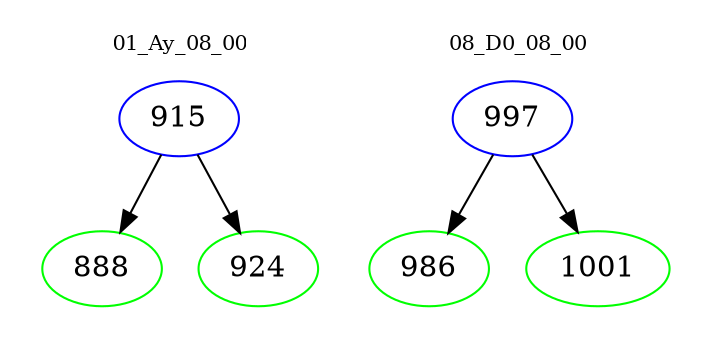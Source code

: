 digraph{
subgraph cluster_0 {
color = white
label = "01_Ay_08_00";
fontsize=10;
T0_915 [label="915", color="blue"]
T0_915 -> T0_888 [color="black"]
T0_888 [label="888", color="green"]
T0_915 -> T0_924 [color="black"]
T0_924 [label="924", color="green"]
}
subgraph cluster_1 {
color = white
label = "08_D0_08_00";
fontsize=10;
T1_997 [label="997", color="blue"]
T1_997 -> T1_986 [color="black"]
T1_986 [label="986", color="green"]
T1_997 -> T1_1001 [color="black"]
T1_1001 [label="1001", color="green"]
}
}
